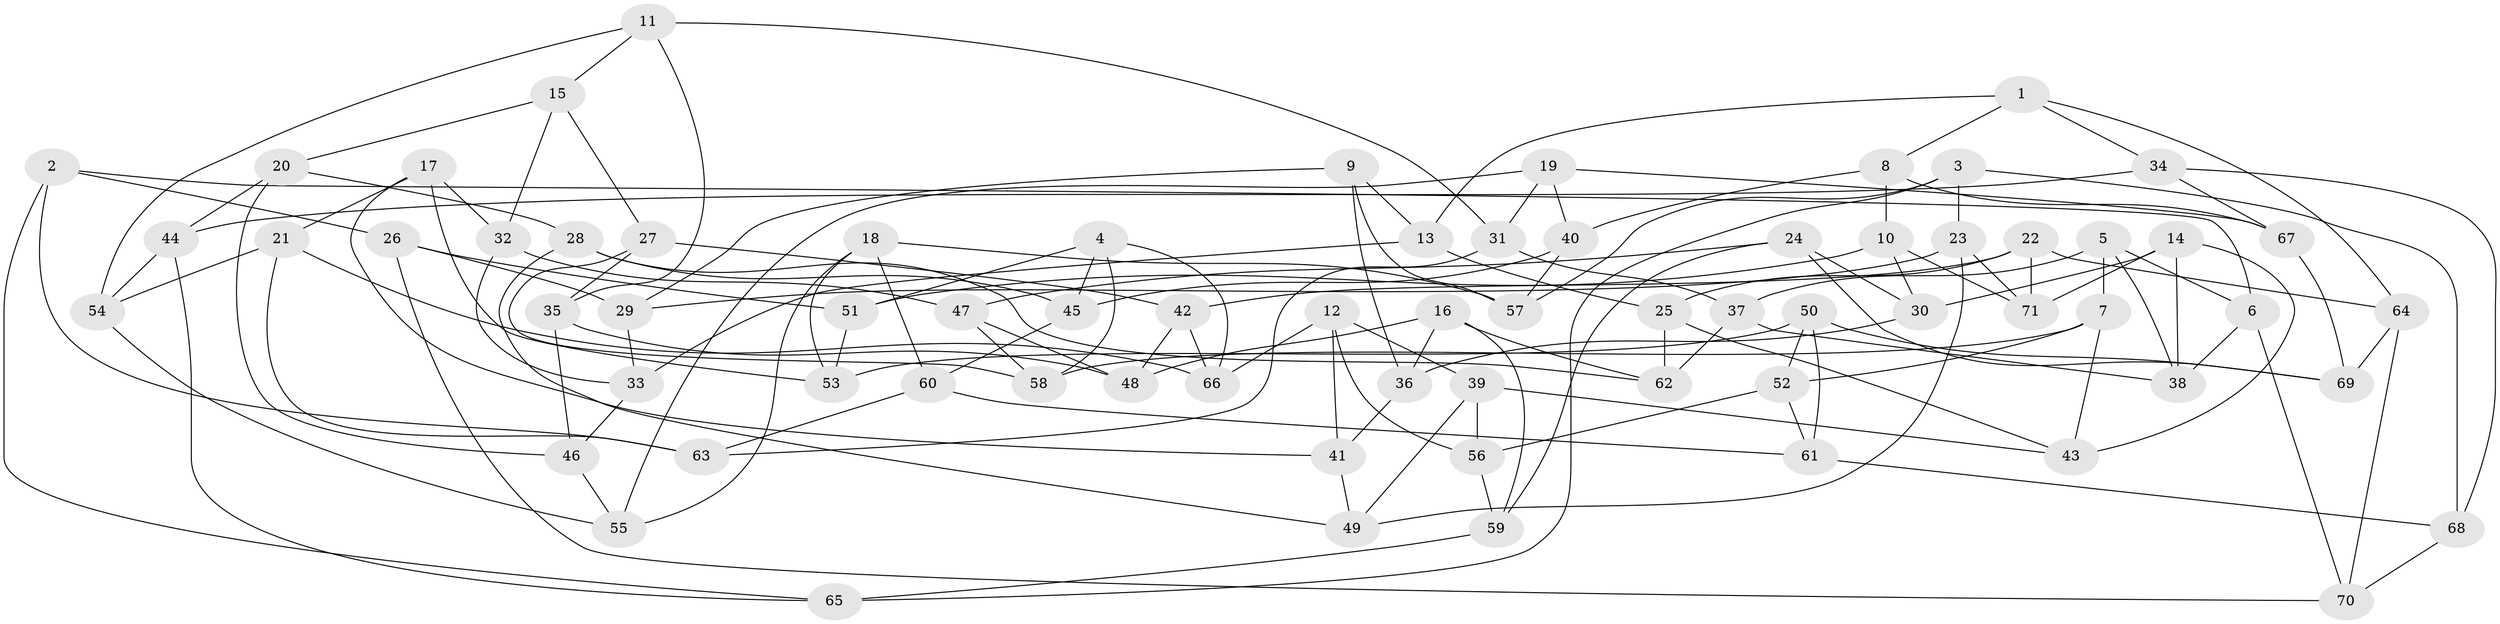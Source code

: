 // Generated by graph-tools (version 1.1) at 2025/58/03/09/25 04:58:42]
// undirected, 71 vertices, 142 edges
graph export_dot {
graph [start="1"]
  node [color=gray90,style=filled];
  1;
  2;
  3;
  4;
  5;
  6;
  7;
  8;
  9;
  10;
  11;
  12;
  13;
  14;
  15;
  16;
  17;
  18;
  19;
  20;
  21;
  22;
  23;
  24;
  25;
  26;
  27;
  28;
  29;
  30;
  31;
  32;
  33;
  34;
  35;
  36;
  37;
  38;
  39;
  40;
  41;
  42;
  43;
  44;
  45;
  46;
  47;
  48;
  49;
  50;
  51;
  52;
  53;
  54;
  55;
  56;
  57;
  58;
  59;
  60;
  61;
  62;
  63;
  64;
  65;
  66;
  67;
  68;
  69;
  70;
  71;
  1 -- 64;
  1 -- 8;
  1 -- 34;
  1 -- 13;
  2 -- 26;
  2 -- 65;
  2 -- 6;
  2 -- 63;
  3 -- 65;
  3 -- 23;
  3 -- 68;
  3 -- 57;
  4 -- 66;
  4 -- 58;
  4 -- 45;
  4 -- 51;
  5 -- 6;
  5 -- 38;
  5 -- 7;
  5 -- 37;
  6 -- 70;
  6 -- 38;
  7 -- 52;
  7 -- 58;
  7 -- 43;
  8 -- 10;
  8 -- 40;
  8 -- 67;
  9 -- 13;
  9 -- 29;
  9 -- 57;
  9 -- 36;
  10 -- 30;
  10 -- 51;
  10 -- 71;
  11 -- 31;
  11 -- 54;
  11 -- 35;
  11 -- 15;
  12 -- 41;
  12 -- 66;
  12 -- 56;
  12 -- 39;
  13 -- 25;
  13 -- 33;
  14 -- 38;
  14 -- 43;
  14 -- 30;
  14 -- 71;
  15 -- 27;
  15 -- 20;
  15 -- 32;
  16 -- 62;
  16 -- 59;
  16 -- 36;
  16 -- 48;
  17 -- 53;
  17 -- 21;
  17 -- 32;
  17 -- 41;
  18 -- 60;
  18 -- 57;
  18 -- 53;
  18 -- 55;
  19 -- 40;
  19 -- 67;
  19 -- 31;
  19 -- 55;
  20 -- 28;
  20 -- 44;
  20 -- 46;
  21 -- 66;
  21 -- 54;
  21 -- 63;
  22 -- 64;
  22 -- 42;
  22 -- 71;
  22 -- 25;
  23 -- 71;
  23 -- 29;
  23 -- 49;
  24 -- 30;
  24 -- 59;
  24 -- 47;
  24 -- 69;
  25 -- 62;
  25 -- 43;
  26 -- 70;
  26 -- 29;
  26 -- 51;
  27 -- 42;
  27 -- 58;
  27 -- 35;
  28 -- 45;
  28 -- 49;
  28 -- 62;
  29 -- 33;
  30 -- 36;
  31 -- 63;
  31 -- 37;
  32 -- 33;
  32 -- 47;
  33 -- 46;
  34 -- 67;
  34 -- 44;
  34 -- 68;
  35 -- 48;
  35 -- 46;
  36 -- 41;
  37 -- 62;
  37 -- 38;
  39 -- 56;
  39 -- 43;
  39 -- 49;
  40 -- 45;
  40 -- 57;
  41 -- 49;
  42 -- 66;
  42 -- 48;
  44 -- 65;
  44 -- 54;
  45 -- 60;
  46 -- 55;
  47 -- 48;
  47 -- 58;
  50 -- 53;
  50 -- 52;
  50 -- 69;
  50 -- 61;
  51 -- 53;
  52 -- 56;
  52 -- 61;
  54 -- 55;
  56 -- 59;
  59 -- 65;
  60 -- 61;
  60 -- 63;
  61 -- 68;
  64 -- 69;
  64 -- 70;
  67 -- 69;
  68 -- 70;
}
